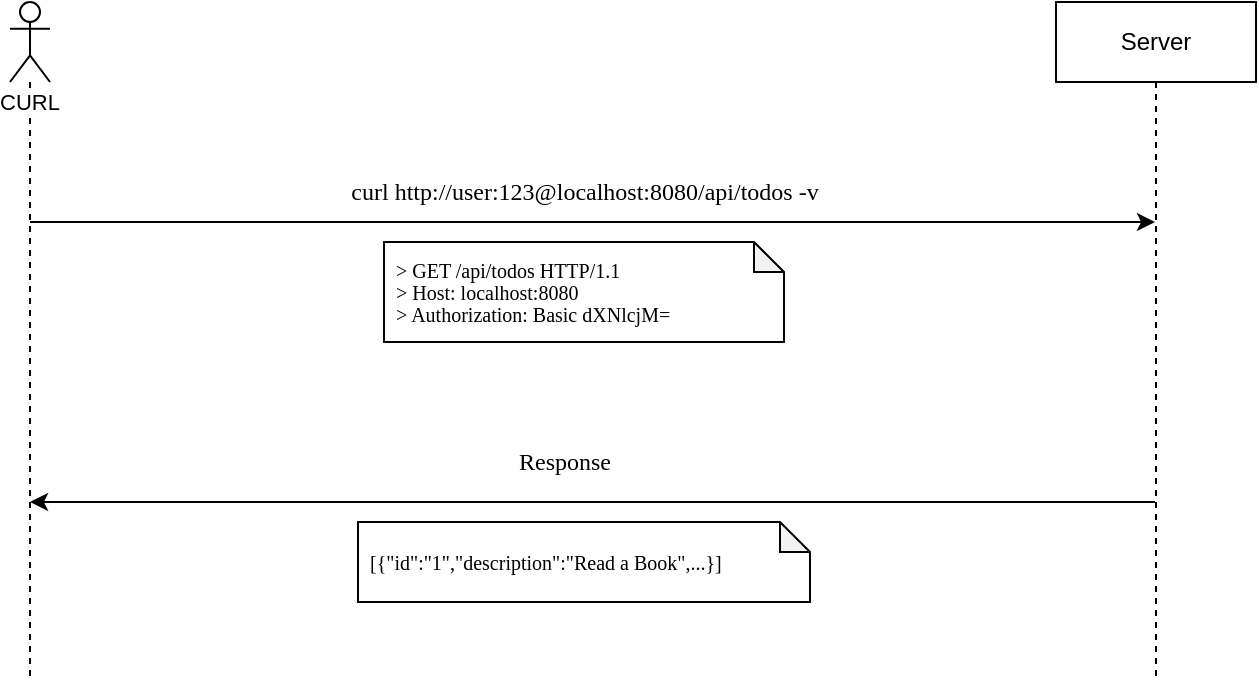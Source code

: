 <mxfile version="12.9.11" type="device"><diagram id="DCGHBPrvkiVxLQ0x9Hsp" name="Page-1"><mxGraphModel dx="714" dy="479" grid="1" gridSize="10" guides="1" tooltips="1" connect="1" arrows="1" fold="1" page="1" pageScale="1" pageWidth="827" pageHeight="1169" math="0" shadow="0"><root><mxCell id="0"/><mxCell id="1" parent="0"/><mxCell id="BqE1kj_sUkDCqcLDB07h-1" style="edgeStyle=orthogonalEdgeStyle;rounded=0;orthogonalLoop=1;jettySize=auto;html=1;" edge="1" parent="1" source="BqE1kj_sUkDCqcLDB07h-5" target="BqE1kj_sUkDCqcLDB07h-10"><mxGeometry relative="1" as="geometry"><Array as="points"><mxPoint x="550" y="590"/><mxPoint x="550" y="590"/></Array></mxGeometry></mxCell><mxCell id="BqE1kj_sUkDCqcLDB07h-5" value="&lt;font style=&quot;font-size: 11px&quot;&gt;CURL&lt;/font&gt;" style="shape=umlLifeline;participant=umlActor;perimeter=lifelinePerimeter;whiteSpace=wrap;html=1;container=1;collapsible=0;recursiveResize=0;verticalAlign=top;spacingTop=36;labelBackgroundColor=#ffffff;outlineConnect=0;" vertex="1" parent="1"><mxGeometry x="127" y="480" width="20" height="340" as="geometry"/></mxCell><mxCell id="BqE1kj_sUkDCqcLDB07h-6" style="edgeStyle=orthogonalEdgeStyle;rounded=0;orthogonalLoop=1;jettySize=auto;html=1;fontFamily=Courier New;" edge="1" parent="1" source="BqE1kj_sUkDCqcLDB07h-10" target="BqE1kj_sUkDCqcLDB07h-5"><mxGeometry relative="1" as="geometry"><Array as="points"><mxPoint x="290" y="730"/><mxPoint x="290" y="730"/></Array></mxGeometry></mxCell><mxCell id="BqE1kj_sUkDCqcLDB07h-10" value="Server" style="shape=umlLifeline;perimeter=lifelinePerimeter;whiteSpace=wrap;html=1;container=1;collapsible=0;recursiveResize=0;outlineConnect=0;" vertex="1" parent="1"><mxGeometry x="650" y="480" width="100" height="340" as="geometry"/></mxCell><mxCell id="BqE1kj_sUkDCqcLDB07h-11" value="curl http://user:123@localhost:8080/api/todos -v" style="text;html=1;align=center;verticalAlign=middle;resizable=0;points=[];autosize=1;fontFamily=Verdana;" vertex="1" parent="1"><mxGeometry x="254" y="565" width="320" height="20" as="geometry"/></mxCell><mxCell id="BqE1kj_sUkDCqcLDB07h-22" value="&lt;p class=&quot;p1&quot; style=&quot;margin: 0px ; font-stretch: normal ; font-size: 10px ; line-height: normal ; font-family: &amp;quot;monaco&amp;quot;&quot;&gt;&lt;span class=&quot;s1&quot;&gt;&amp;gt; GET /api/todos HTTP/1.1&lt;/span&gt;&lt;/p&gt;&lt;p class=&quot;p1&quot; style=&quot;margin: 0px ; font-stretch: normal ; font-size: 10px ; line-height: normal ; font-family: &amp;quot;monaco&amp;quot;&quot;&gt;&lt;span class=&quot;s1&quot;&gt;&amp;gt; Host: localhost:8080&lt;/span&gt;&lt;/p&gt;&lt;p class=&quot;p1&quot; style=&quot;margin: 0px ; font-stretch: normal ; font-size: 10px ; line-height: normal ; font-family: &amp;quot;monaco&amp;quot;&quot;&gt;&lt;span class=&quot;s1&quot;&gt;&amp;gt; Authorization: Basic dXNlcjM=&lt;/span&gt;&lt;/p&gt;" style="shape=note;whiteSpace=wrap;html=1;backgroundOutline=1;darkOpacity=0.05;size=15;align=left;spacingLeft=4;" vertex="1" parent="1"><mxGeometry x="314" y="600" width="200" height="50" as="geometry"/></mxCell><mxCell id="BqE1kj_sUkDCqcLDB07h-24" value="&lt;p class=&quot;p1&quot; style=&quot;margin: 0px ; font-stretch: normal ; font-size: 10px ; line-height: normal ; font-family: &amp;#34;monaco&amp;#34;&quot;&gt;&lt;span class=&quot;s1&quot;&gt;&lt;/span&gt;&lt;/p&gt;&lt;p class=&quot;p1&quot; style=&quot;margin: 0px ; font-stretch: normal ; font-size: 10px ; line-height: normal ; font-family: &amp;#34;monaco&amp;#34;&quot;&gt;&lt;span style=&quot;font-family: &amp;#34;monaco&amp;#34;&quot;&gt;[{&quot;id&quot;:&quot;1&quot;,&quot;description&quot;:&quot;Read a Book&quot;,...&lt;/span&gt;&lt;span&gt;}]&lt;/span&gt;&lt;/p&gt;" style="shape=note;whiteSpace=wrap;html=1;backgroundOutline=1;darkOpacity=0.05;size=15;align=left;spacingLeft=4;" vertex="1" parent="1"><mxGeometry x="301" y="740" width="226" height="40" as="geometry"/></mxCell><mxCell id="BqE1kj_sUkDCqcLDB07h-25" value="Response" style="text;html=1;align=center;verticalAlign=middle;resizable=0;points=[];autosize=1;fontFamily=Verdana;" vertex="1" parent="1"><mxGeometry x="369" y="700" width="70" height="20" as="geometry"/></mxCell></root></mxGraphModel></diagram></mxfile>